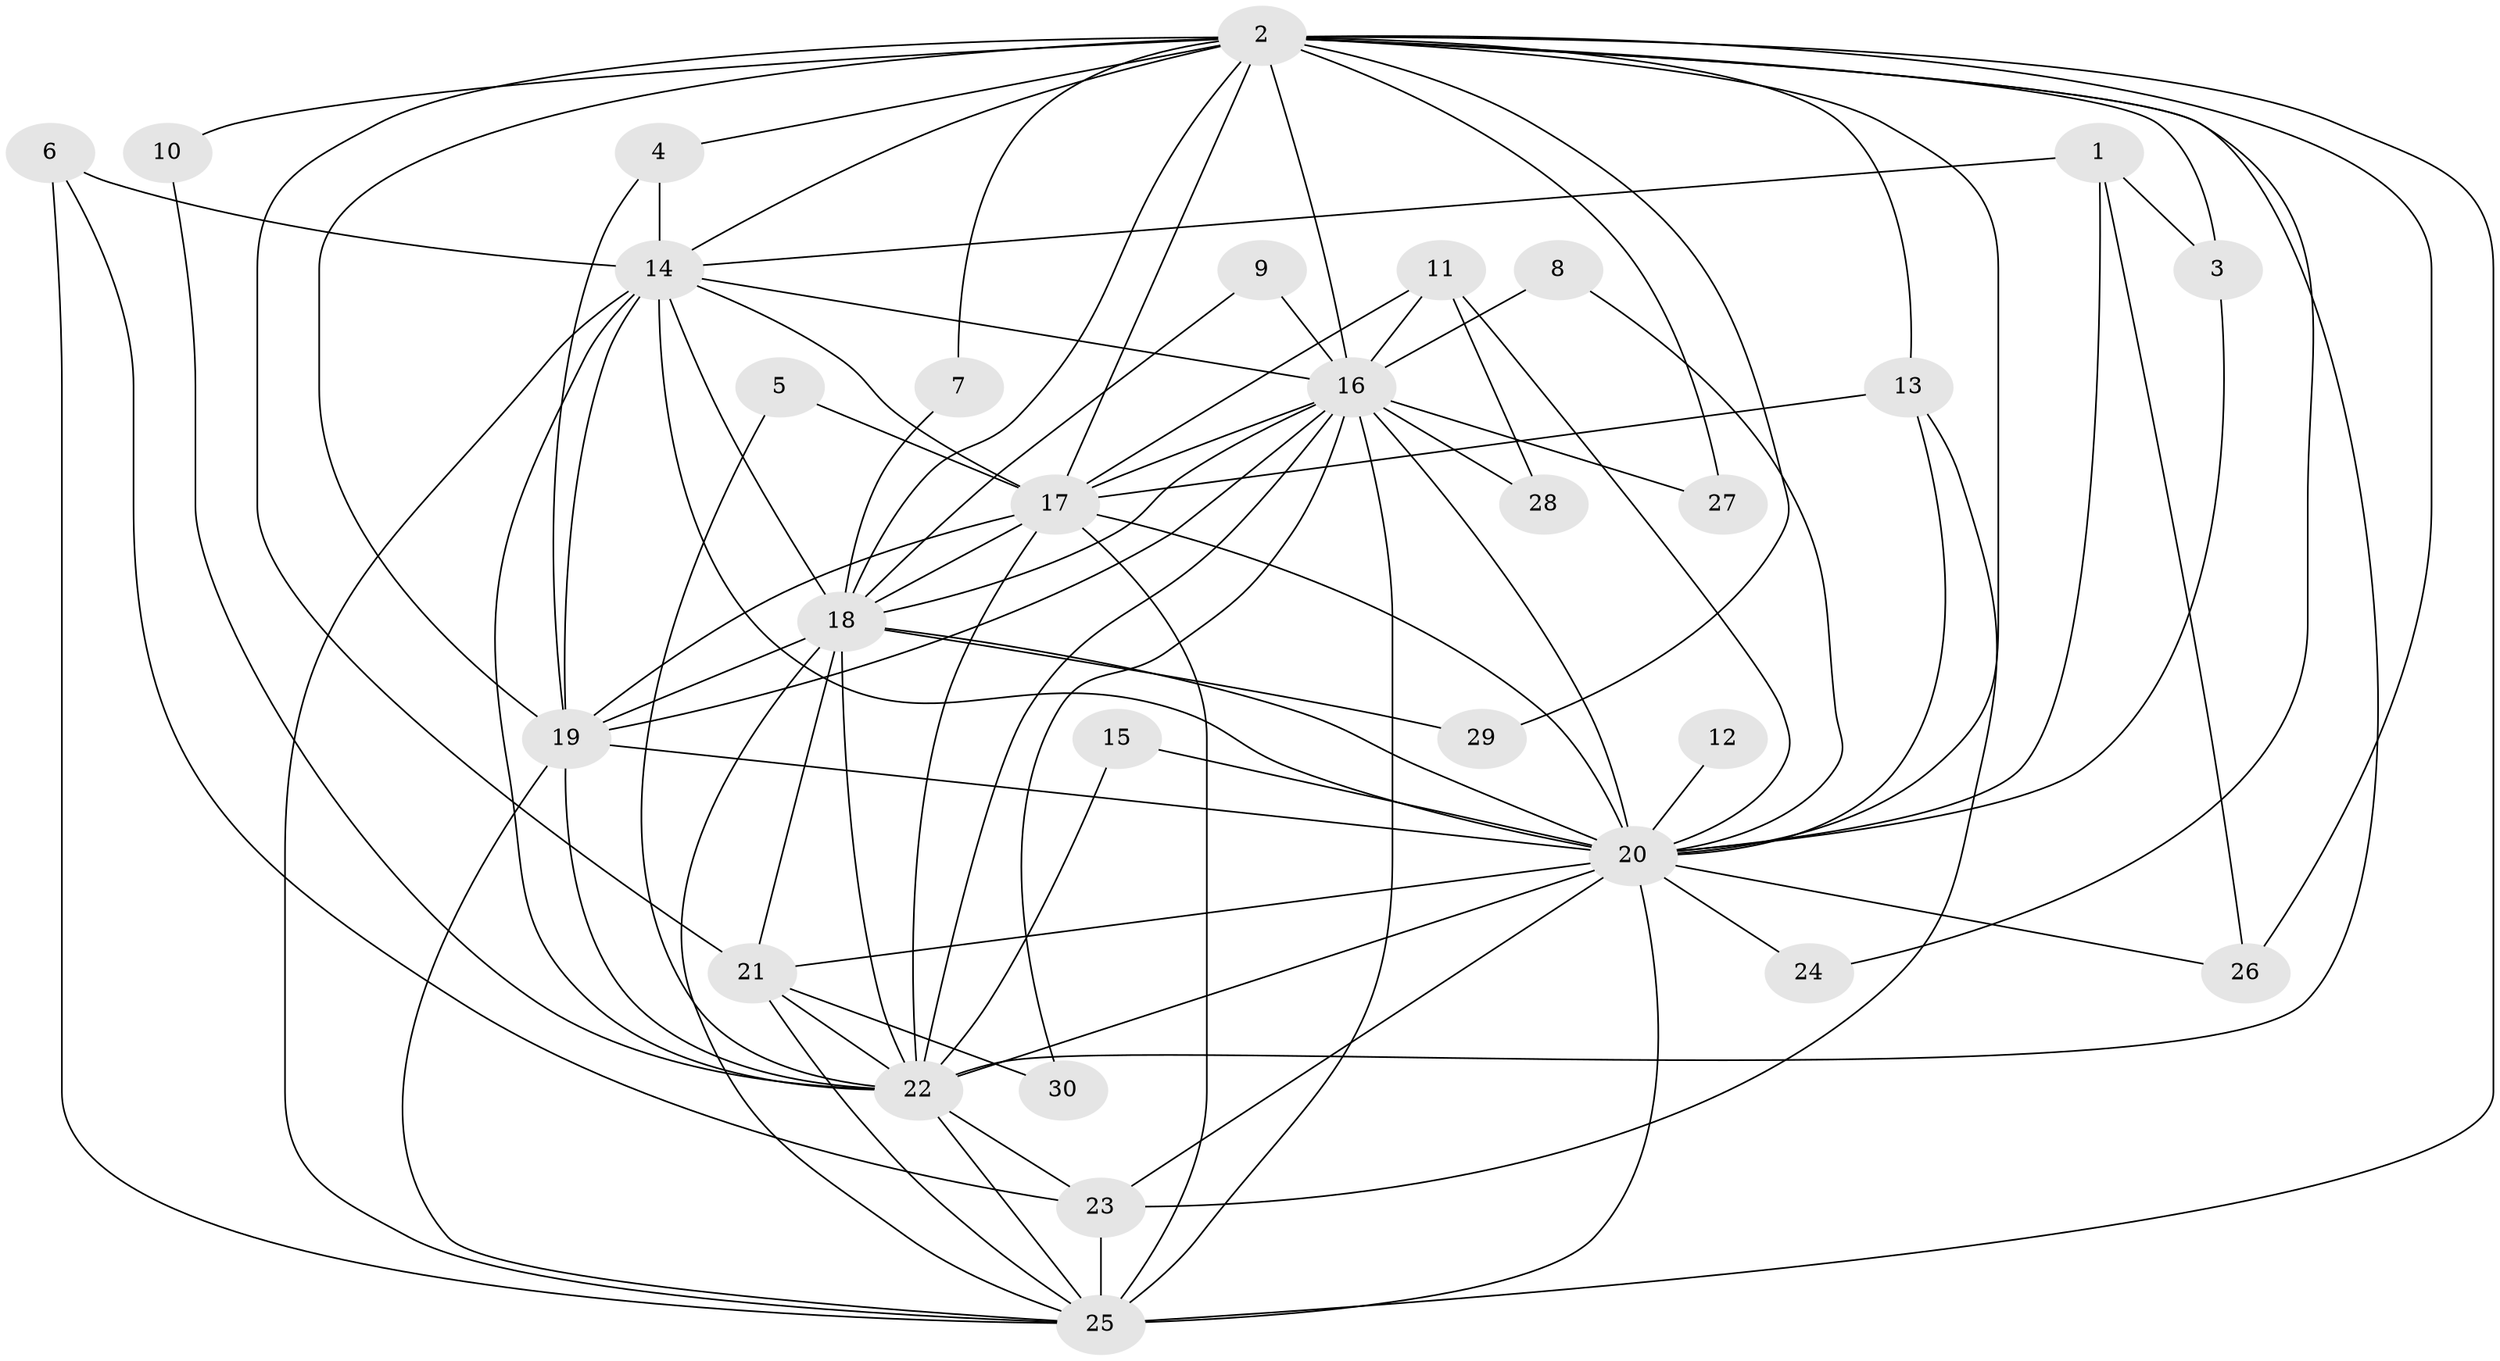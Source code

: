 // original degree distribution, {18: 0.01694915254237288, 15: 0.06779661016949153, 19: 0.01694915254237288, 13: 0.03389830508474576, 20: 0.01694915254237288, 24: 0.01694915254237288, 3: 0.2542372881355932, 4: 0.05084745762711865, 2: 0.5254237288135594}
// Generated by graph-tools (version 1.1) at 2025/25/03/09/25 03:25:47]
// undirected, 30 vertices, 88 edges
graph export_dot {
graph [start="1"]
  node [color=gray90,style=filled];
  1;
  2;
  3;
  4;
  5;
  6;
  7;
  8;
  9;
  10;
  11;
  12;
  13;
  14;
  15;
  16;
  17;
  18;
  19;
  20;
  21;
  22;
  23;
  24;
  25;
  26;
  27;
  28;
  29;
  30;
  1 -- 3 [weight=1.0];
  1 -- 14 [weight=1.0];
  1 -- 20 [weight=1.0];
  1 -- 26 [weight=1.0];
  2 -- 3 [weight=1.0];
  2 -- 4 [weight=1.0];
  2 -- 7 [weight=1.0];
  2 -- 10 [weight=2.0];
  2 -- 13 [weight=1.0];
  2 -- 14 [weight=2.0];
  2 -- 16 [weight=3.0];
  2 -- 17 [weight=3.0];
  2 -- 18 [weight=3.0];
  2 -- 19 [weight=3.0];
  2 -- 20 [weight=2.0];
  2 -- 21 [weight=1.0];
  2 -- 22 [weight=2.0];
  2 -- 24 [weight=1.0];
  2 -- 25 [weight=3.0];
  2 -- 26 [weight=1.0];
  2 -- 27 [weight=1.0];
  2 -- 29 [weight=1.0];
  3 -- 20 [weight=1.0];
  4 -- 14 [weight=1.0];
  4 -- 19 [weight=1.0];
  5 -- 17 [weight=1.0];
  5 -- 22 [weight=1.0];
  6 -- 14 [weight=1.0];
  6 -- 23 [weight=1.0];
  6 -- 25 [weight=1.0];
  7 -- 18 [weight=1.0];
  8 -- 16 [weight=2.0];
  8 -- 20 [weight=1.0];
  9 -- 16 [weight=1.0];
  9 -- 18 [weight=1.0];
  10 -- 22 [weight=1.0];
  11 -- 16 [weight=1.0];
  11 -- 17 [weight=1.0];
  11 -- 20 [weight=1.0];
  11 -- 28 [weight=1.0];
  12 -- 20 [weight=1.0];
  13 -- 17 [weight=1.0];
  13 -- 20 [weight=1.0];
  13 -- 23 [weight=1.0];
  14 -- 16 [weight=1.0];
  14 -- 17 [weight=1.0];
  14 -- 18 [weight=1.0];
  14 -- 19 [weight=1.0];
  14 -- 20 [weight=1.0];
  14 -- 22 [weight=2.0];
  14 -- 25 [weight=1.0];
  15 -- 20 [weight=1.0];
  15 -- 22 [weight=1.0];
  16 -- 17 [weight=1.0];
  16 -- 18 [weight=1.0];
  16 -- 19 [weight=1.0];
  16 -- 20 [weight=2.0];
  16 -- 22 [weight=2.0];
  16 -- 25 [weight=1.0];
  16 -- 27 [weight=1.0];
  16 -- 28 [weight=1.0];
  16 -- 30 [weight=1.0];
  17 -- 18 [weight=1.0];
  17 -- 19 [weight=1.0];
  17 -- 20 [weight=1.0];
  17 -- 22 [weight=2.0];
  17 -- 25 [weight=2.0];
  18 -- 19 [weight=1.0];
  18 -- 20 [weight=2.0];
  18 -- 21 [weight=1.0];
  18 -- 22 [weight=1.0];
  18 -- 25 [weight=1.0];
  18 -- 29 [weight=1.0];
  19 -- 20 [weight=2.0];
  19 -- 22 [weight=2.0];
  19 -- 25 [weight=1.0];
  20 -- 21 [weight=1.0];
  20 -- 22 [weight=2.0];
  20 -- 23 [weight=1.0];
  20 -- 24 [weight=1.0];
  20 -- 25 [weight=1.0];
  20 -- 26 [weight=1.0];
  21 -- 22 [weight=1.0];
  21 -- 25 [weight=1.0];
  21 -- 30 [weight=1.0];
  22 -- 23 [weight=1.0];
  22 -- 25 [weight=2.0];
  23 -- 25 [weight=1.0];
}
